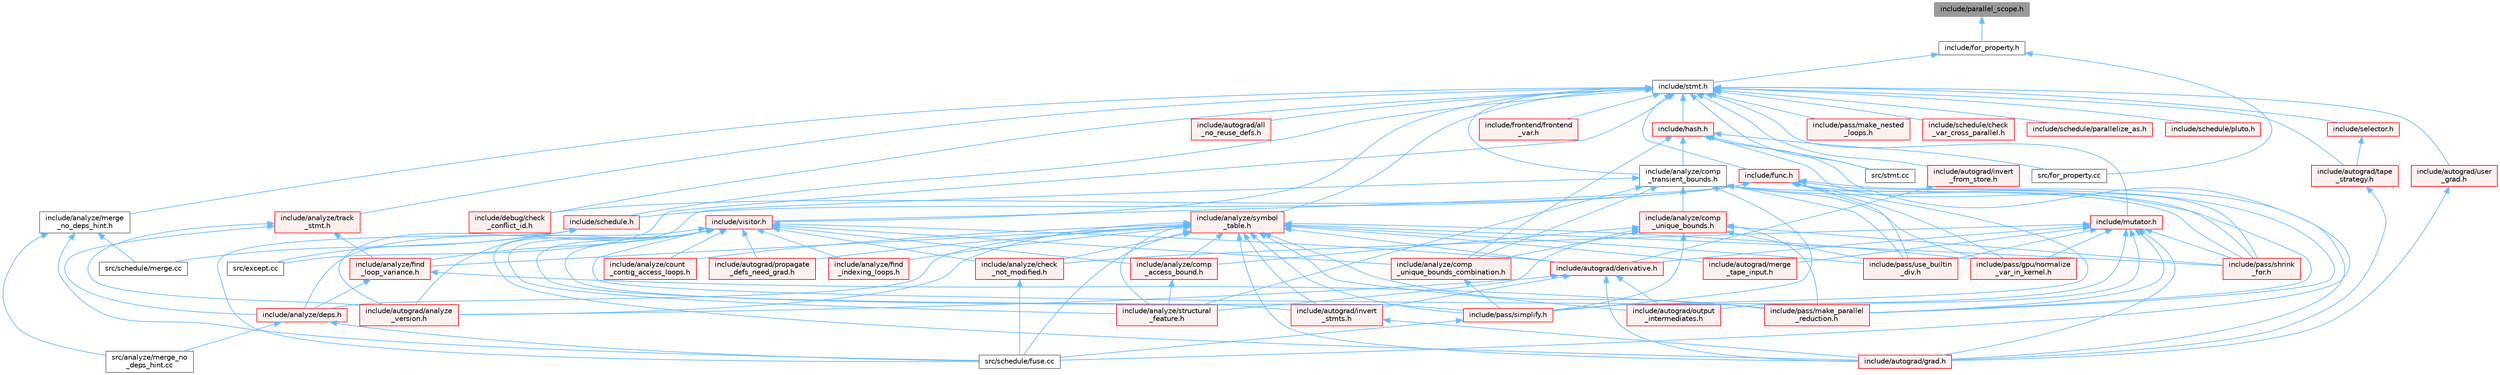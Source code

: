 digraph "include/parallel_scope.h"
{
 // LATEX_PDF_SIZE
  bgcolor="transparent";
  edge [fontname=Helvetica,fontsize=10,labelfontname=Helvetica,labelfontsize=10];
  node [fontname=Helvetica,fontsize=10,shape=box,height=0.2,width=0.4];
  Node1 [label="include/parallel_scope.h",height=0.2,width=0.4,color="gray40", fillcolor="grey60", style="filled", fontcolor="black",tooltip=" "];
  Node1 -> Node2 [dir="back",color="steelblue1",style="solid"];
  Node2 [label="include/for_property.h",height=0.2,width=0.4,color="grey40", fillcolor="white", style="filled",URL="$for__property_8h.html",tooltip=" "];
  Node2 -> Node3 [dir="back",color="steelblue1",style="solid"];
  Node3 [label="include/stmt.h",height=0.2,width=0.4,color="grey40", fillcolor="white", style="filled",URL="$stmt_8h.html",tooltip=" "];
  Node3 -> Node4 [dir="back",color="steelblue1",style="solid"];
  Node4 [label="include/analyze/comp\l_transient_bounds.h",height=0.2,width=0.4,color="grey40", fillcolor="white", style="filled",URL="$comp__transient__bounds_8h.html",tooltip=" "];
  Node4 -> Node5 [dir="back",color="steelblue1",style="solid"];
  Node5 [label="include/analyze/comp\l_unique_bounds.h",height=0.2,width=0.4,color="red", fillcolor="#FFF0F0", style="filled",URL="$comp__unique__bounds_8h.html",tooltip=" "];
  Node5 -> Node6 [dir="back",color="steelblue1",style="solid"];
  Node6 [label="include/analyze/comp\l_access_bound.h",height=0.2,width=0.4,color="red", fillcolor="#FFF0F0", style="filled",URL="$comp__access__bound_8h.html",tooltip=" "];
  Node6 -> Node7 [dir="back",color="steelblue1",style="solid"];
  Node7 [label="include/analyze/structural\l_feature.h",height=0.2,width=0.4,color="red", fillcolor="#FFF0F0", style="filled",URL="$structural__feature_8h.html",tooltip=" "];
  Node5 -> Node17 [dir="back",color="steelblue1",style="solid"];
  Node17 [label="include/analyze/comp\l_unique_bounds_combination.h",height=0.2,width=0.4,color="red", fillcolor="#FFF0F0", style="filled",URL="$comp__unique__bounds__combination_8h.html",tooltip=" "];
  Node17 -> Node18 [dir="back",color="steelblue1",style="solid"];
  Node18 [label="include/pass/simplify.h",height=0.2,width=0.4,color="red", fillcolor="#FFF0F0", style="filled",URL="$simplify_8h.html",tooltip=" "];
  Node18 -> Node14 [dir="back",color="steelblue1",style="solid"];
  Node14 [label="src/schedule/fuse.cc",height=0.2,width=0.4,color="grey40", fillcolor="white", style="filled",URL="$fuse_8cc.html",tooltip=" "];
  Node5 -> Node7 [dir="back",color="steelblue1",style="solid"];
  Node5 -> Node41 [dir="back",color="steelblue1",style="solid"];
  Node41 [label="include/pass/make_parallel\l_reduction.h",height=0.2,width=0.4,color="red", fillcolor="#FFF0F0", style="filled",URL="$make__parallel__reduction_8h.html",tooltip=" "];
  Node5 -> Node42 [dir="back",color="steelblue1",style="solid"];
  Node42 [label="include/pass/shrink\l_for.h",height=0.2,width=0.4,color="red", fillcolor="#FFF0F0", style="filled",URL="$shrink__for_8h.html",tooltip=" "];
  Node5 -> Node18 [dir="back",color="steelblue1",style="solid"];
  Node5 -> Node45 [dir="back",color="steelblue1",style="solid"];
  Node45 [label="include/pass/use_builtin\l_div.h",height=0.2,width=0.4,color="red", fillcolor="#FFF0F0", style="filled",URL="$use__builtin__div_8h.html",tooltip=" "];
  Node4 -> Node17 [dir="back",color="steelblue1",style="solid"];
  Node4 -> Node7 [dir="back",color="steelblue1",style="solid"];
  Node4 -> Node47 [dir="back",color="steelblue1",style="solid"];
  Node47 [label="include/autograd/analyze\l_version.h",height=0.2,width=0.4,color="red", fillcolor="#FFF0F0", style="filled",URL="$analyze__version_8h.html",tooltip=" "];
  Node4 -> Node49 [dir="back",color="steelblue1",style="solid"];
  Node49 [label="include/pass/gpu/normalize\l_var_in_kernel.h",height=0.2,width=0.4,color="red", fillcolor="#FFF0F0", style="filled",URL="$normalize__var__in__kernel_8h.html",tooltip=" "];
  Node4 -> Node41 [dir="back",color="steelblue1",style="solid"];
  Node4 -> Node42 [dir="back",color="steelblue1",style="solid"];
  Node4 -> Node18 [dir="back",color="steelblue1",style="solid"];
  Node4 -> Node45 [dir="back",color="steelblue1",style="solid"];
  Node3 -> Node50 [dir="back",color="steelblue1",style="solid"];
  Node50 [label="include/analyze/merge\l_no_deps_hint.h",height=0.2,width=0.4,color="grey40", fillcolor="white", style="filled",URL="$merge__no__deps__hint_8h.html",tooltip=" "];
  Node50 -> Node51 [dir="back",color="steelblue1",style="solid"];
  Node51 [label="src/analyze/merge_no\l_deps_hint.cc",height=0.2,width=0.4,color="grey40", fillcolor="white", style="filled",URL="$merge__no__deps__hint_8cc.html",tooltip=" "];
  Node50 -> Node14 [dir="back",color="steelblue1",style="solid"];
  Node50 -> Node52 [dir="back",color="steelblue1",style="solid"];
  Node52 [label="src/schedule/merge.cc",height=0.2,width=0.4,color="grey40", fillcolor="white", style="filled",URL="$merge_8cc.html",tooltip=" "];
  Node3 -> Node53 [dir="back",color="steelblue1",style="solid"];
  Node53 [label="include/analyze/symbol\l_table.h",height=0.2,width=0.4,color="red", fillcolor="#FFF0F0", style="filled",URL="$symbol__table_8h.html",tooltip=" "];
  Node53 -> Node54 [dir="back",color="steelblue1",style="solid"];
  Node54 [label="include/analyze/check\l_not_modified.h",height=0.2,width=0.4,color="red", fillcolor="#FFF0F0", style="filled",URL="$check__not__modified_8h.html",tooltip=" "];
  Node54 -> Node14 [dir="back",color="steelblue1",style="solid"];
  Node53 -> Node6 [dir="back",color="steelblue1",style="solid"];
  Node53 -> Node59 [dir="back",color="steelblue1",style="solid"];
  Node59 [label="include/analyze/count\l_contig_access_loops.h",height=0.2,width=0.4,color="red", fillcolor="#FFF0F0", style="filled",URL="$count__contig__access__loops_8h.html",tooltip=" "];
  Node53 -> Node61 [dir="back",color="steelblue1",style="solid"];
  Node61 [label="include/analyze/deps.h",height=0.2,width=0.4,color="red", fillcolor="#FFF0F0", style="filled",URL="$deps_8h.html",tooltip=" "];
  Node61 -> Node51 [dir="back",color="steelblue1",style="solid"];
  Node61 -> Node14 [dir="back",color="steelblue1",style="solid"];
  Node53 -> Node79 [dir="back",color="steelblue1",style="solid"];
  Node79 [label="include/analyze/find\l_indexing_loops.h",height=0.2,width=0.4,color="red", fillcolor="#FFF0F0", style="filled",URL="$find__indexing__loops_8h.html",tooltip=" "];
  Node53 -> Node82 [dir="back",color="steelblue1",style="solid"];
  Node82 [label="include/analyze/find\l_loop_variance.h",height=0.2,width=0.4,color="red", fillcolor="#FFF0F0", style="filled",URL="$find__loop__variance_8h.html",tooltip=" "];
  Node82 -> Node61 [dir="back",color="steelblue1",style="solid"];
  Node82 -> Node41 [dir="back",color="steelblue1",style="solid"];
  Node53 -> Node7 [dir="back",color="steelblue1",style="solid"];
  Node53 -> Node47 [dir="back",color="steelblue1",style="solid"];
  Node53 -> Node88 [dir="back",color="steelblue1",style="solid"];
  Node88 [label="include/autograd/derivative.h",height=0.2,width=0.4,color="red", fillcolor="#FFF0F0", style="filled",URL="$derivative_8h.html",tooltip=" "];
  Node88 -> Node47 [dir="back",color="steelblue1",style="solid"];
  Node88 -> Node90 [dir="back",color="steelblue1",style="solid"];
  Node90 [label="include/autograd/grad.h",height=0.2,width=0.4,color="red", fillcolor="#FFF0F0", style="filled",URL="$grad_8h.html",tooltip=" "];
  Node88 -> Node91 [dir="back",color="steelblue1",style="solid"];
  Node91 [label="include/autograd/invert\l_stmts.h",height=0.2,width=0.4,color="red", fillcolor="#FFF0F0", style="filled",URL="$invert__stmts_8h.html",tooltip=" "];
  Node91 -> Node90 [dir="back",color="steelblue1",style="solid"];
  Node88 -> Node92 [dir="back",color="steelblue1",style="solid"];
  Node92 [label="include/autograd/output\l_intermediates.h",height=0.2,width=0.4,color="red", fillcolor="#FFF0F0", style="filled",URL="$output__intermediates_8h.html",tooltip=" "];
  Node53 -> Node90 [dir="back",color="steelblue1",style="solid"];
  Node53 -> Node91 [dir="back",color="steelblue1",style="solid"];
  Node53 -> Node94 [dir="back",color="steelblue1",style="solid"];
  Node94 [label="include/autograd/merge\l_tape_input.h",height=0.2,width=0.4,color="red", fillcolor="#FFF0F0", style="filled",URL="$merge__tape__input_8h.html",tooltip=" "];
  Node53 -> Node92 [dir="back",color="steelblue1",style="solid"];
  Node53 -> Node96 [dir="back",color="steelblue1",style="solid"];
  Node96 [label="include/autograd/propagate\l_defs_need_grad.h",height=0.2,width=0.4,color="red", fillcolor="#FFF0F0", style="filled",URL="$propagate__defs__need__grad_8h.html",tooltip=" "];
  Node53 -> Node49 [dir="back",color="steelblue1",style="solid"];
  Node53 -> Node41 [dir="back",color="steelblue1",style="solid"];
  Node53 -> Node42 [dir="back",color="steelblue1",style="solid"];
  Node53 -> Node18 [dir="back",color="steelblue1",style="solid"];
  Node53 -> Node45 [dir="back",color="steelblue1",style="solid"];
  Node53 -> Node14 [dir="back",color="steelblue1",style="solid"];
  Node3 -> Node149 [dir="back",color="steelblue1",style="solid"];
  Node149 [label="include/analyze/track\l_stmt.h",height=0.2,width=0.4,color="red", fillcolor="#FFF0F0", style="filled",URL="$track__stmt_8h.html",tooltip=" "];
  Node149 -> Node61 [dir="back",color="steelblue1",style="solid"];
  Node149 -> Node82 [dir="back",color="steelblue1",style="solid"];
  Node149 -> Node47 [dir="back",color="steelblue1",style="solid"];
  Node3 -> Node151 [dir="back",color="steelblue1",style="solid"];
  Node151 [label="include/autograd/all\l_no_reuse_defs.h",height=0.2,width=0.4,color="red", fillcolor="#FFF0F0", style="filled",URL="$all__no__reuse__defs_8h.html",tooltip=" "];
  Node3 -> Node153 [dir="back",color="steelblue1",style="solid"];
  Node153 [label="include/autograd/invert\l_from_store.h",height=0.2,width=0.4,color="red", fillcolor="#FFF0F0", style="filled",URL="$invert__from__store_8h.html",tooltip=" "];
  Node153 -> Node88 [dir="back",color="steelblue1",style="solid"];
  Node3 -> Node155 [dir="back",color="steelblue1",style="solid"];
  Node155 [label="include/autograd/tape\l_strategy.h",height=0.2,width=0.4,color="red", fillcolor="#FFF0F0", style="filled",URL="$tape__strategy_8h.html",tooltip=" "];
  Node155 -> Node90 [dir="back",color="steelblue1",style="solid"];
  Node3 -> Node156 [dir="back",color="steelblue1",style="solid"];
  Node156 [label="include/autograd/user\l_grad.h",height=0.2,width=0.4,color="red", fillcolor="#FFF0F0", style="filled",URL="$user__grad_8h.html",tooltip=" "];
  Node156 -> Node90 [dir="back",color="steelblue1",style="solid"];
  Node3 -> Node158 [dir="back",color="steelblue1",style="solid"];
  Node158 [label="include/debug/check\l_conflict_id.h",height=0.2,width=0.4,color="red", fillcolor="#FFF0F0", style="filled",URL="$check__conflict__id_8h.html",tooltip=" "];
  Node3 -> Node160 [dir="back",color="steelblue1",style="solid"];
  Node160 [label="include/frontend/frontend\l_var.h",height=0.2,width=0.4,color="red", fillcolor="#FFF0F0", style="filled",URL="$frontend__var_8h.html",tooltip=" "];
  Node3 -> Node162 [dir="back",color="steelblue1",style="solid"];
  Node162 [label="include/func.h",height=0.2,width=0.4,color="red", fillcolor="#FFF0F0", style="filled",URL="$func_8h.html",tooltip=" "];
  Node162 -> Node90 [dir="back",color="steelblue1",style="solid"];
  Node162 -> Node158 [dir="back",color="steelblue1",style="solid"];
  Node162 -> Node49 [dir="back",color="steelblue1",style="solid"];
  Node162 -> Node41 [dir="back",color="steelblue1",style="solid"];
  Node162 -> Node42 [dir="back",color="steelblue1",style="solid"];
  Node162 -> Node18 [dir="back",color="steelblue1",style="solid"];
  Node162 -> Node45 [dir="back",color="steelblue1",style="solid"];
  Node162 -> Node131 [dir="back",color="steelblue1",style="solid"];
  Node131 [label="include/schedule.h",height=0.2,width=0.4,color="red", fillcolor="#FFF0F0", style="filled",URL="$schedule_8h.html",tooltip=" "];
  Node131 -> Node132 [dir="back",color="steelblue1",style="solid"];
  Node132 [label="src/except.cc",height=0.2,width=0.4,color="grey40", fillcolor="white", style="filled",URL="$except_8cc.html",tooltip=" "];
  Node131 -> Node14 [dir="back",color="steelblue1",style="solid"];
  Node131 -> Node52 [dir="back",color="steelblue1",style="solid"];
  Node162 -> Node197 [dir="back",color="steelblue1",style="solid"];
  Node197 [label="include/visitor.h",height=0.2,width=0.4,color="red", fillcolor="#FFF0F0", style="filled",URL="$visitor_8h.html",tooltip=" "];
  Node197 -> Node54 [dir="back",color="steelblue1",style="solid"];
  Node197 -> Node6 [dir="back",color="steelblue1",style="solid"];
  Node197 -> Node17 [dir="back",color="steelblue1",style="solid"];
  Node197 -> Node59 [dir="back",color="steelblue1",style="solid"];
  Node197 -> Node61 [dir="back",color="steelblue1",style="solid"];
  Node197 -> Node79 [dir="back",color="steelblue1",style="solid"];
  Node197 -> Node82 [dir="back",color="steelblue1",style="solid"];
  Node197 -> Node7 [dir="back",color="steelblue1",style="solid"];
  Node197 -> Node47 [dir="back",color="steelblue1",style="solid"];
  Node197 -> Node88 [dir="back",color="steelblue1",style="solid"];
  Node197 -> Node90 [dir="back",color="steelblue1",style="solid"];
  Node197 -> Node91 [dir="back",color="steelblue1",style="solid"];
  Node197 -> Node96 [dir="back",color="steelblue1",style="solid"];
  Node197 -> Node41 [dir="back",color="steelblue1",style="solid"];
  Node197 -> Node18 [dir="back",color="steelblue1",style="solid"];
  Node3 -> Node209 [dir="back",color="steelblue1",style="solid"];
  Node209 [label="include/hash.h",height=0.2,width=0.4,color="red", fillcolor="#FFF0F0", style="filled",URL="$hash_8h.html",tooltip=" "];
  Node209 -> Node4 [dir="back",color="steelblue1",style="solid"];
  Node209 -> Node17 [dir="back",color="steelblue1",style="solid"];
  Node209 -> Node42 [dir="back",color="steelblue1",style="solid"];
  Node209 -> Node216 [dir="back",color="steelblue1",style="solid"];
  Node216 [label="src/for_property.cc",height=0.2,width=0.4,color="grey40", fillcolor="white", style="filled",URL="$for__property_8cc.html",tooltip=" "];
  Node209 -> Node14 [dir="back",color="steelblue1",style="solid"];
  Node209 -> Node220 [dir="back",color="steelblue1",style="solid"];
  Node220 [label="src/stmt.cc",height=0.2,width=0.4,color="grey40", fillcolor="white", style="filled",URL="$stmt_8cc.html",tooltip=" "];
  Node3 -> Node223 [dir="back",color="steelblue1",style="solid"];
  Node223 [label="include/mutator.h",height=0.2,width=0.4,color="red", fillcolor="#FFF0F0", style="filled",URL="$mutator_8h.html",tooltip=" "];
  Node223 -> Node54 [dir="back",color="steelblue1",style="solid"];
  Node223 -> Node88 [dir="back",color="steelblue1",style="solid"];
  Node223 -> Node90 [dir="back",color="steelblue1",style="solid"];
  Node223 -> Node94 [dir="back",color="steelblue1",style="solid"];
  Node223 -> Node92 [dir="back",color="steelblue1",style="solid"];
  Node223 -> Node49 [dir="back",color="steelblue1",style="solid"];
  Node223 -> Node41 [dir="back",color="steelblue1",style="solid"];
  Node223 -> Node42 [dir="back",color="steelblue1",style="solid"];
  Node223 -> Node18 [dir="back",color="steelblue1",style="solid"];
  Node223 -> Node45 [dir="back",color="steelblue1",style="solid"];
  Node3 -> Node239 [dir="back",color="steelblue1",style="solid"];
  Node239 [label="include/pass/make_nested\l_loops.h",height=0.2,width=0.4,color="red", fillcolor="#FFF0F0", style="filled",URL="$make__nested__loops_8h.html",tooltip=" "];
  Node3 -> Node131 [dir="back",color="steelblue1",style="solid"];
  Node3 -> Node240 [dir="back",color="steelblue1",style="solid"];
  Node240 [label="include/schedule/check\l_var_cross_parallel.h",height=0.2,width=0.4,color="red", fillcolor="#FFF0F0", style="filled",URL="$check__var__cross__parallel_8h.html",tooltip=" "];
  Node3 -> Node241 [dir="back",color="steelblue1",style="solid"];
  Node241 [label="include/schedule/parallelize_as.h",height=0.2,width=0.4,color="red", fillcolor="#FFF0F0", style="filled",URL="$parallelize__as_8h.html",tooltip=" "];
  Node3 -> Node242 [dir="back",color="steelblue1",style="solid"];
  Node242 [label="include/schedule/pluto.h",height=0.2,width=0.4,color="red", fillcolor="#FFF0F0", style="filled",URL="$pluto_8h.html",tooltip=" "];
  Node3 -> Node243 [dir="back",color="steelblue1",style="solid"];
  Node243 [label="include/selector.h",height=0.2,width=0.4,color="red", fillcolor="#FFF0F0", style="filled",URL="$selector_8h.html",tooltip=" "];
  Node243 -> Node155 [dir="back",color="steelblue1",style="solid"];
  Node3 -> Node197 [dir="back",color="steelblue1",style="solid"];
  Node3 -> Node132 [dir="back",color="steelblue1",style="solid"];
  Node3 -> Node220 [dir="back",color="steelblue1",style="solid"];
  Node2 -> Node216 [dir="back",color="steelblue1",style="solid"];
}
